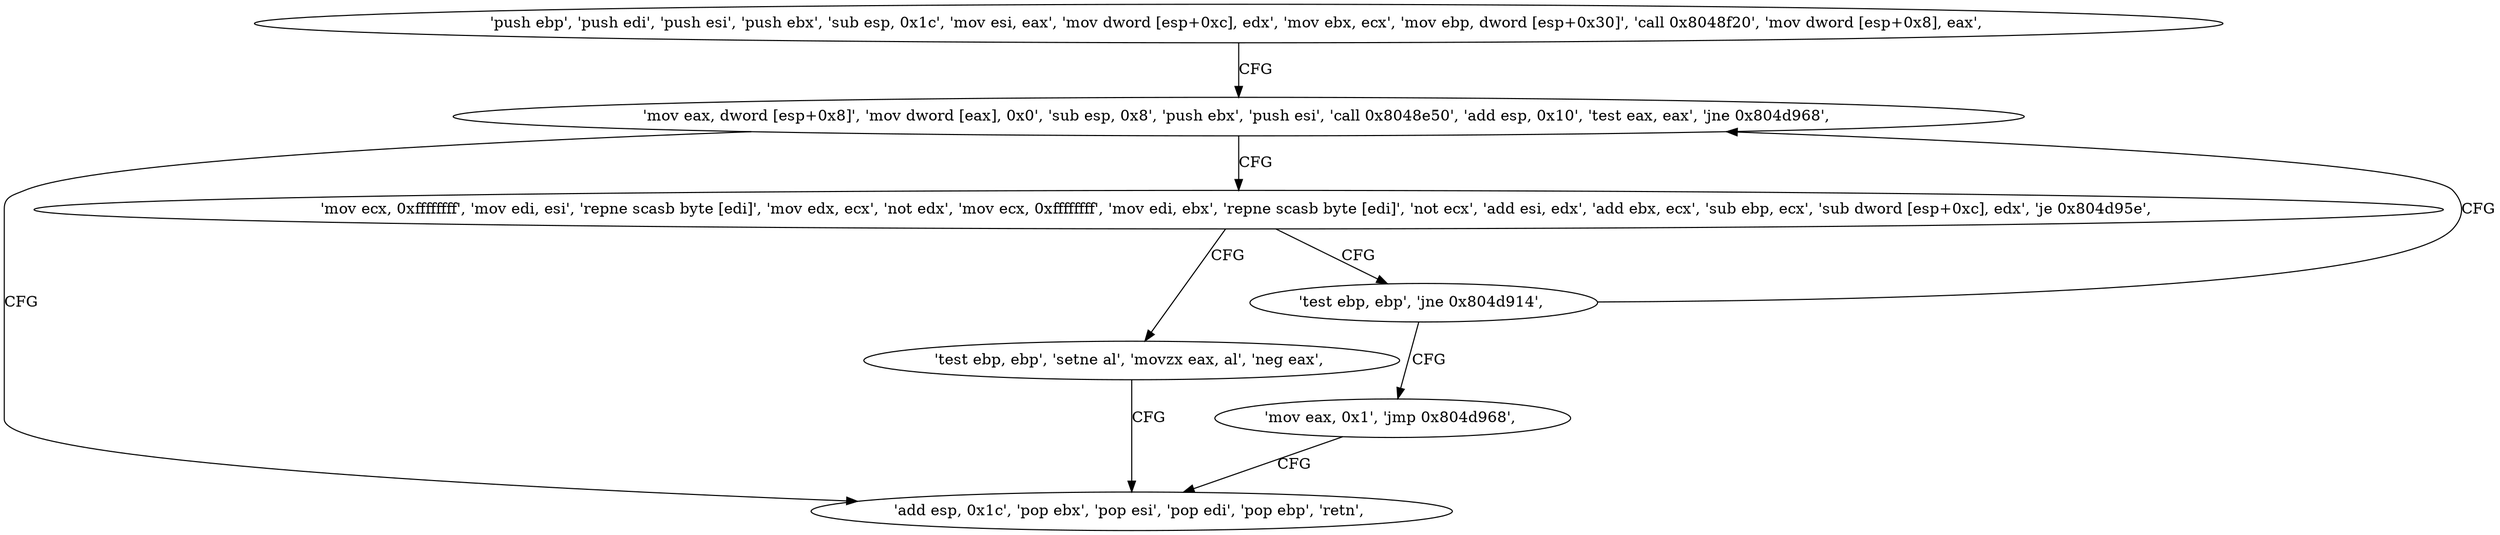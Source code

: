 digraph "func" {
"134535416" [label = "'push ebp', 'push edi', 'push esi', 'push ebx', 'sub esp, 0x1c', 'mov esi, eax', 'mov dword [esp+0xc], edx', 'mov ebx, ecx', 'mov ebp, dword [esp+0x30]', 'call 0x8048f20', 'mov dword [esp+0x8], eax', " ]
"134535444" [label = "'mov eax, dword [esp+0x8]', 'mov dword [eax], 0x0', 'sub esp, 0x8', 'push ebx', 'push esi', 'call 0x8048e50', 'add esp, 0x10', 'test eax, eax', 'jne 0x804d968', " ]
"134535528" [label = "'add esp, 0x1c', 'pop ebx', 'pop esi', 'pop edi', 'pop ebp', 'retn', " ]
"134535471" [label = "'mov ecx, 0xffffffff', 'mov edi, esi', 'repne scasb byte [edi]', 'mov edx, ecx', 'not edx', 'mov ecx, 0xffffffff', 'mov edi, ebx', 'repne scasb byte [edi]', 'not ecx', 'add esi, edx', 'add ebx, ecx', 'sub ebp, ecx', 'sub dword [esp+0xc], edx', 'je 0x804d95e', " ]
"134535518" [label = "'test ebp, ebp', 'setne al', 'movzx eax, al', 'neg eax', " ]
"134535507" [label = "'test ebp, ebp', 'jne 0x804d914', " ]
"134535511" [label = "'mov eax, 0x1', 'jmp 0x804d968', " ]
"134535416" -> "134535444" [ label = "CFG" ]
"134535444" -> "134535528" [ label = "CFG" ]
"134535444" -> "134535471" [ label = "CFG" ]
"134535471" -> "134535518" [ label = "CFG" ]
"134535471" -> "134535507" [ label = "CFG" ]
"134535518" -> "134535528" [ label = "CFG" ]
"134535507" -> "134535444" [ label = "CFG" ]
"134535507" -> "134535511" [ label = "CFG" ]
"134535511" -> "134535528" [ label = "CFG" ]
}

